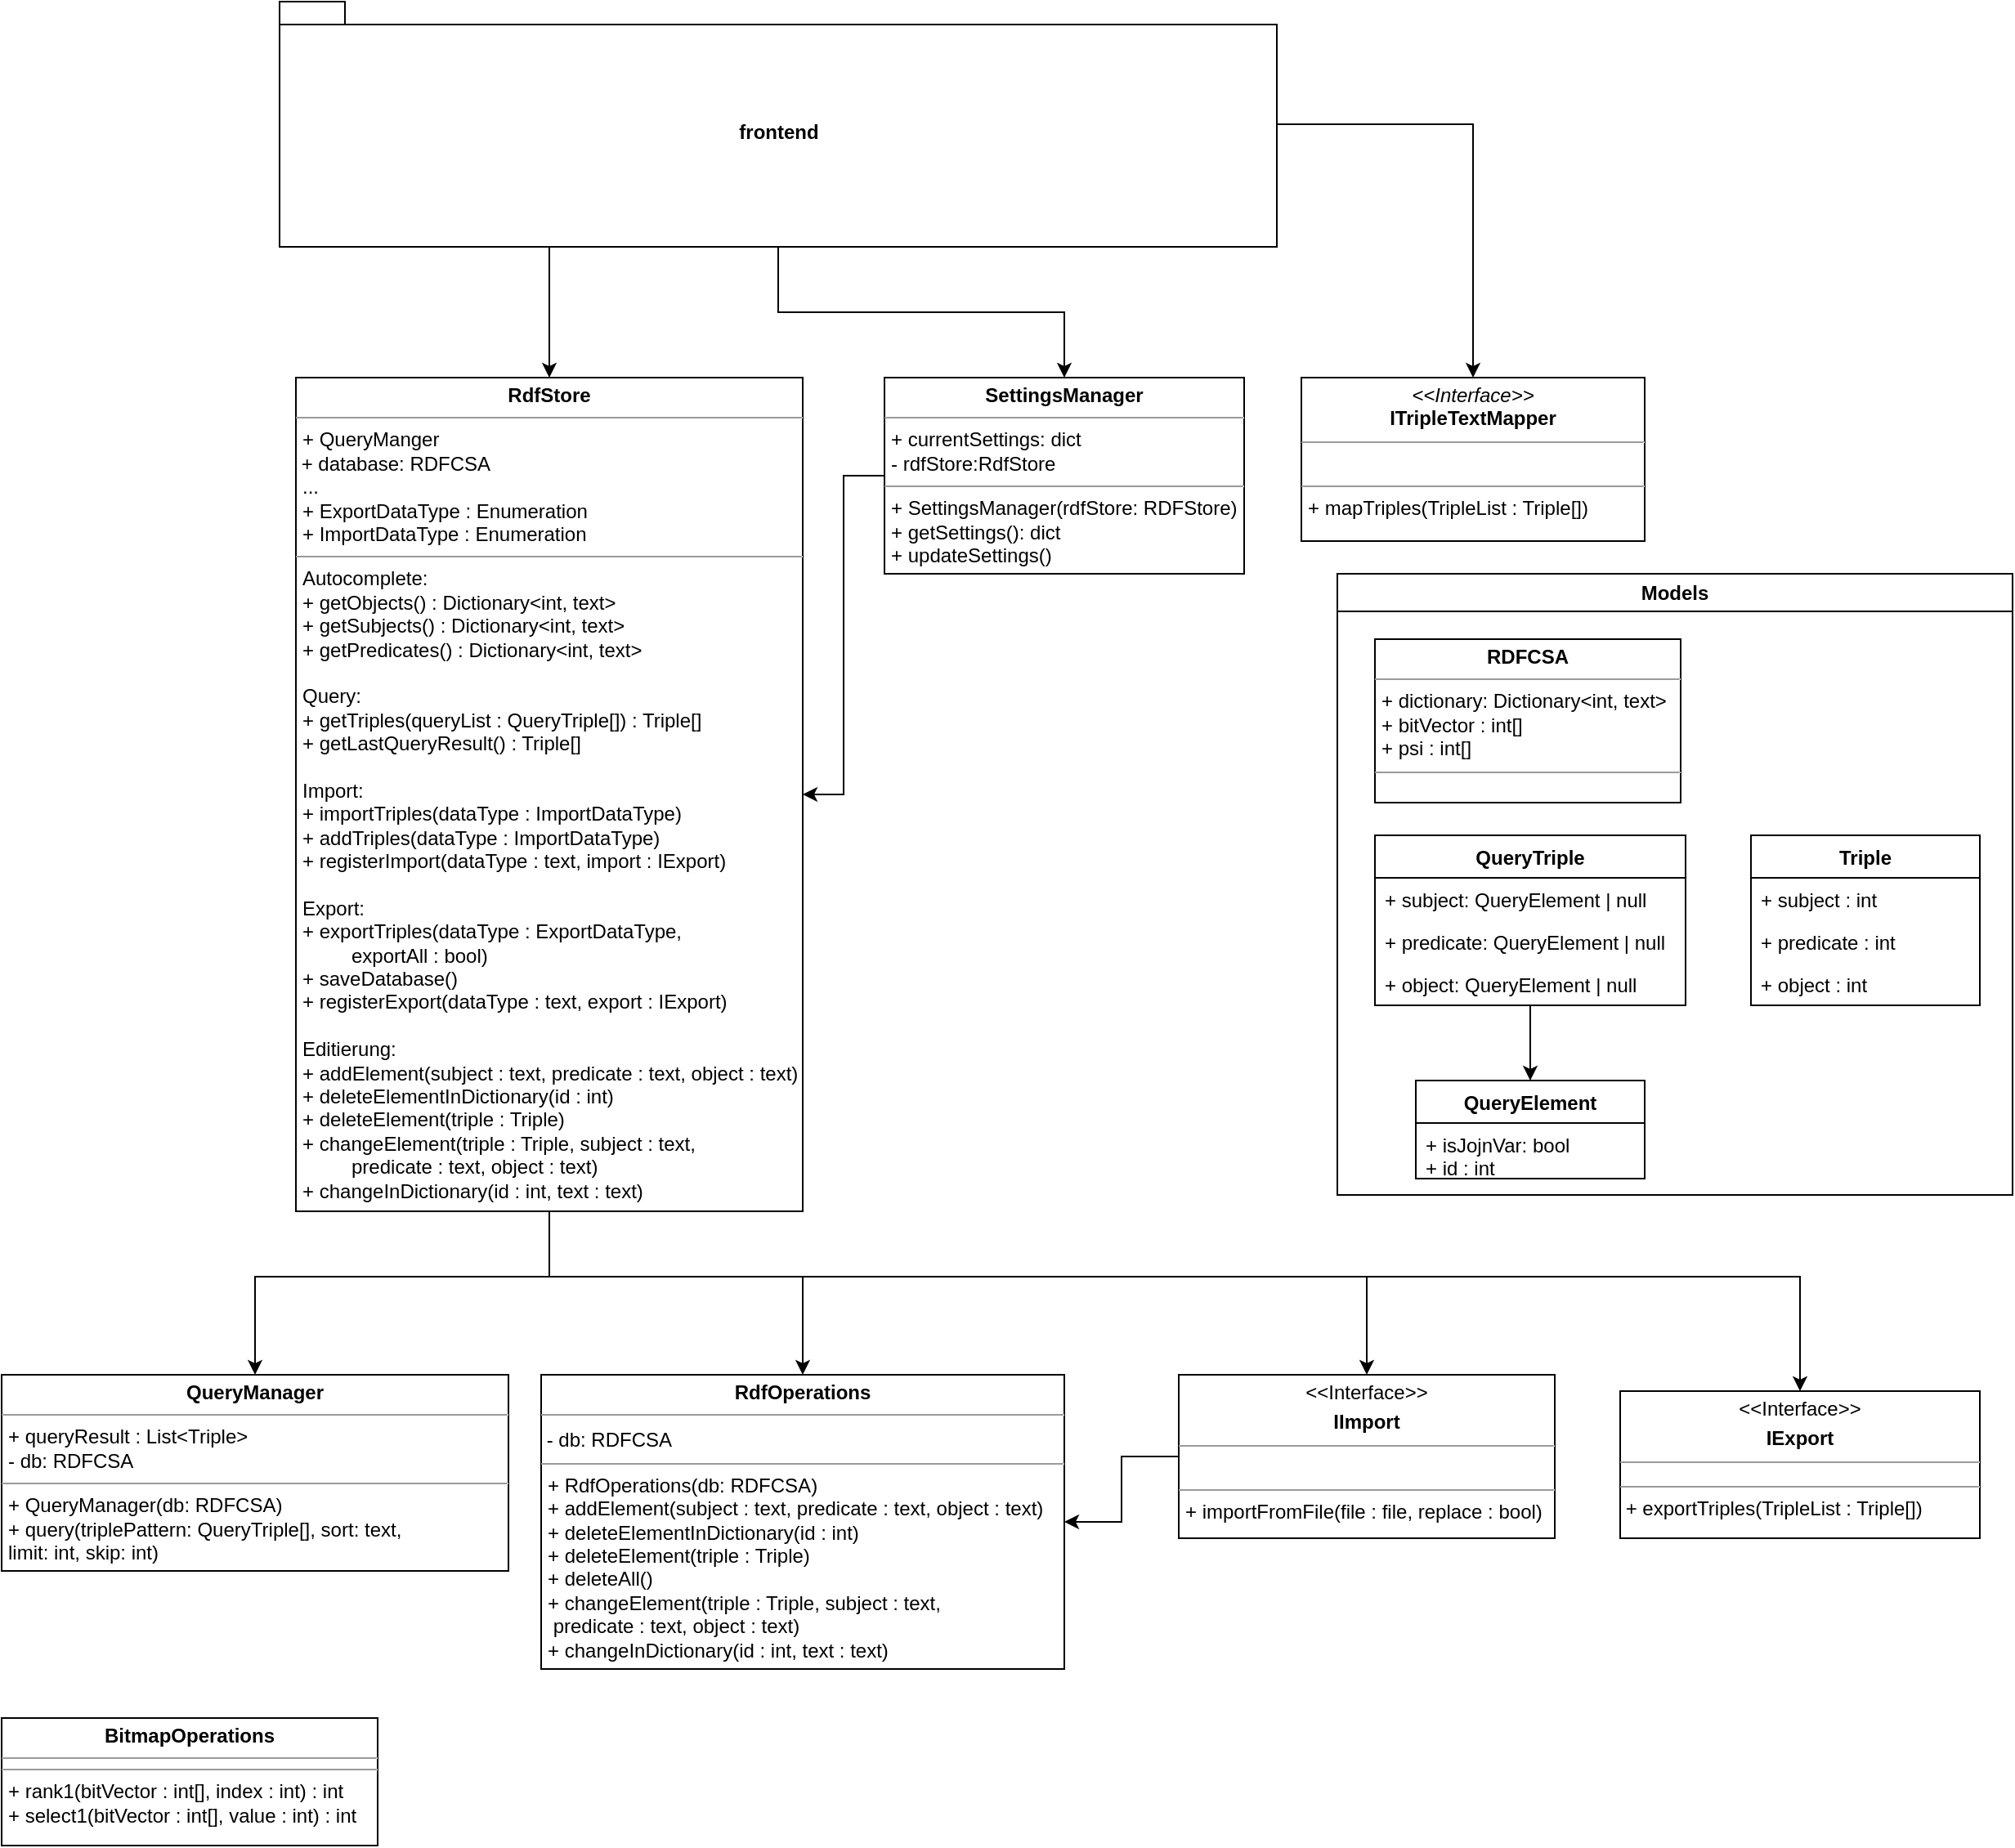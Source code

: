<mxfile>
    <diagram id="C5RBs43oDa-KdzZeNtuy" name="Page-1">
        <mxGraphModel dx="1012" dy="1950" grid="1" gridSize="10" guides="1" tooltips="1" connect="1" arrows="1" fold="1" page="1" pageScale="1" pageWidth="827" pageHeight="1169" math="0" shadow="0">
            <root>
                <mxCell id="WIyWlLk6GJQsqaUBKTNV-0"/>
                <mxCell id="WIyWlLk6GJQsqaUBKTNV-1" parent="WIyWlLk6GJQsqaUBKTNV-0"/>
                <mxCell id="ksct2FoLz4-Pp1DVBRRW-23" value="&lt;p style=&quot;margin:0px;margin-top:4px;text-align:center;&quot;&gt;&lt;b&gt;QueryManager&lt;br&gt;&lt;/b&gt;&lt;/p&gt;&lt;hr size=&quot;1&quot;&gt;&lt;p style=&quot;margin:0px;margin-left:4px;&quot;&gt;+ queryResult : List&amp;lt;Triple&amp;gt;&lt;/p&gt;&lt;p style=&quot;margin:0px;margin-left:4px;&quot;&gt;- db: RDFCSA&lt;br&gt;&lt;/p&gt;&lt;hr size=&quot;1&quot;&gt;&lt;p style=&quot;margin:0px;margin-left:4px;&quot;&gt;+ QueryManager(db: RDFCSA)&lt;br&gt;&lt;/p&gt;&lt;p style=&quot;margin:0px;margin-left:4px;&quot;&gt;+ query(triplePattern: QueryTriple[]&lt;span style=&quot;background-color: initial;&quot;&gt;, sort: text,&lt;/span&gt;&lt;/p&gt;&lt;p style=&quot;margin:0px;margin-left:4px;&quot;&gt;&lt;span style=&quot;background-color: initial;&quot;&gt;&lt;span style=&quot;&quot;&gt;&#9;&lt;/span&gt;limit: int, skip: int)&lt;/span&gt;&lt;/p&gt;" style="verticalAlign=top;align=left;overflow=fill;fontSize=12;fontFamily=Helvetica;html=1;" parent="WIyWlLk6GJQsqaUBKTNV-1" vertex="1">
                    <mxGeometry x="10" y="110" width="310" height="120" as="geometry"/>
                </mxCell>
                <mxCell id="awAkB3Ldjf421eHRIewC-21" value="" style="edgeStyle=orthogonalEdgeStyle;rounded=0;orthogonalLoop=1;jettySize=auto;html=1;endArrow=classic;endFill=1;" parent="WIyWlLk6GJQsqaUBKTNV-1" source="ksct2FoLz4-Pp1DVBRRW-25" target="ksct2FoLz4-Pp1DVBRRW-37" edge="1">
                    <mxGeometry relative="1" as="geometry"/>
                </mxCell>
                <mxCell id="ksct2FoLz4-Pp1DVBRRW-25" value="&lt;p style=&quot;margin:0px;margin-top:4px;text-align:center;&quot;&gt;&amp;lt;&amp;lt;Interface&amp;gt;&amp;gt;&lt;/p&gt;&lt;p style=&quot;margin:0px;margin-top:4px;text-align:center;&quot;&gt;&lt;b&gt;IImport&lt;/b&gt;&lt;/p&gt;&lt;hr size=&quot;1&quot;&gt;&lt;p style=&quot;margin:0px;margin-left:4px;&quot;&gt;&lt;br&gt;&lt;/p&gt;&lt;hr size=&quot;1&quot;&gt;&lt;p style=&quot;margin:0px;margin-left:4px;&quot;&gt;+ importFromFile(file : file, replace : bool)&lt;/p&gt;" style="verticalAlign=top;align=left;overflow=fill;fontSize=12;fontFamily=Helvetica;html=1;" parent="WIyWlLk6GJQsqaUBKTNV-1" vertex="1">
                    <mxGeometry x="730" y="110" width="230" height="100" as="geometry"/>
                </mxCell>
                <mxCell id="ksct2FoLz4-Pp1DVBRRW-33" style="edgeStyle=orthogonalEdgeStyle;rounded=0;orthogonalLoop=1;jettySize=auto;html=1;endArrow=classic;endFill=1;entryX=0.5;entryY=0;entryDx=0;entryDy=0;" parent="WIyWlLk6GJQsqaUBKTNV-1" source="ksct2FoLz4-Pp1DVBRRW-31" target="ksct2FoLz4-Pp1DVBRRW-32" edge="1">
                    <mxGeometry relative="1" as="geometry">
                        <Array as="points">
                            <mxPoint x="345" y="50"/>
                            <mxPoint x="1110" y="50"/>
                        </Array>
                    </mxGeometry>
                </mxCell>
                <mxCell id="ksct2FoLz4-Pp1DVBRRW-34" style="edgeStyle=orthogonalEdgeStyle;rounded=0;orthogonalLoop=1;jettySize=auto;html=1;endArrow=classic;endFill=1;entryX=0.5;entryY=0;entryDx=0;entryDy=0;" parent="WIyWlLk6GJQsqaUBKTNV-1" source="ksct2FoLz4-Pp1DVBRRW-31" target="ksct2FoLz4-Pp1DVBRRW-23" edge="1">
                    <mxGeometry relative="1" as="geometry">
                        <mxPoint x="390" y="100" as="targetPoint"/>
                        <Array as="points">
                            <mxPoint x="345" y="50"/>
                            <mxPoint x="165" y="50"/>
                        </Array>
                    </mxGeometry>
                </mxCell>
                <mxCell id="awAkB3Ldjf421eHRIewC-5" style="edgeStyle=orthogonalEdgeStyle;rounded=0;orthogonalLoop=1;jettySize=auto;html=1;entryX=0.5;entryY=0;entryDx=0;entryDy=0;" parent="WIyWlLk6GJQsqaUBKTNV-1" source="ksct2FoLz4-Pp1DVBRRW-31" target="ksct2FoLz4-Pp1DVBRRW-25" edge="1">
                    <mxGeometry relative="1" as="geometry">
                        <Array as="points">
                            <mxPoint x="345" y="50"/>
                            <mxPoint x="845" y="50"/>
                        </Array>
                    </mxGeometry>
                </mxCell>
                <mxCell id="awAkB3Ldjf421eHRIewC-6" style="edgeStyle=orthogonalEdgeStyle;rounded=0;orthogonalLoop=1;jettySize=auto;html=1;entryX=0.5;entryY=0;entryDx=0;entryDy=0;" parent="WIyWlLk6GJQsqaUBKTNV-1" source="ksct2FoLz4-Pp1DVBRRW-31" target="ksct2FoLz4-Pp1DVBRRW-37" edge="1">
                    <mxGeometry relative="1" as="geometry">
                        <Array as="points">
                            <mxPoint x="345" y="50"/>
                            <mxPoint x="500" y="50"/>
                        </Array>
                    </mxGeometry>
                </mxCell>
                <mxCell id="ksct2FoLz4-Pp1DVBRRW-31" value="&lt;p style=&quot;margin:0px;margin-top:4px;text-align:center;&quot;&gt;&lt;b style=&quot;background-color: initial;&quot;&gt;RdfStore&lt;/b&gt;&lt;br&gt;&lt;/p&gt;&lt;hr size=&quot;1&quot;&gt;&lt;p style=&quot;margin:0px;margin-left:4px;&quot;&gt;+ QueryManger&lt;/p&gt;&lt;div&gt;&amp;nbsp;+ database: RDFCSA&lt;br&gt;&lt;/div&gt;&lt;p style=&quot;margin:0px;margin-left:4px;&quot;&gt;...&lt;/p&gt;&lt;p style=&quot;margin:0px;margin-left:4px;&quot;&gt;+ ExportDataType : Enumeration&lt;/p&gt;&lt;p style=&quot;margin:0px;margin-left:4px;&quot;&gt;+ ImportDataType : Enumeration&lt;/p&gt;&lt;hr size=&quot;1&quot;&gt;&lt;p style=&quot;margin:0px;margin-left:4px;&quot;&gt;Autocomplete:&lt;/p&gt;&lt;p style=&quot;margin:0px;margin-left:4px;&quot;&gt;+ getObjects() : Dictionary&amp;lt;int, text&amp;gt;&lt;/p&gt;&lt;p style=&quot;margin:0px;margin-left:4px;&quot;&gt;+ getSubjects() : Dictionary&amp;lt;int, text&amp;gt;&lt;/p&gt;&lt;p style=&quot;margin:0px;margin-left:4px;&quot;&gt;+ getPredicates() : Dictionary&amp;lt;int, text&amp;gt;&lt;/p&gt;&lt;p style=&quot;margin:0px;margin-left:4px;&quot;&gt;&lt;br&gt;&lt;/p&gt;&lt;p style=&quot;margin:0px;margin-left:4px;&quot;&gt;Query:&lt;/p&gt;&lt;p style=&quot;margin:0px;margin-left:4px;&quot;&gt;+ getTriples(queryList : QueryTriple[]) : Triple[]&lt;/p&gt;&lt;p style=&quot;margin:0px;margin-left:4px;&quot;&gt;+ getLastQueryResult() : Triple[]&lt;/p&gt;&lt;p style=&quot;margin:0px;margin-left:4px;&quot;&gt;&lt;br&gt;&lt;/p&gt;&lt;p style=&quot;margin:0px;margin-left:4px;&quot;&gt;Import:&lt;/p&gt;&lt;p style=&quot;margin:0px;margin-left:4px;&quot;&gt;+ importTriples(dataType : ImportDataType)&lt;/p&gt;&lt;p style=&quot;margin:0px;margin-left:4px;&quot;&gt;+ addTriples(dataType : ImportDataType)&lt;/p&gt;&lt;p style=&quot;margin:0px;margin-left:4px;&quot;&gt;+ registerImport(dataType : text, import : IExport)&lt;br&gt;&lt;/p&gt;&lt;p style=&quot;margin:0px;margin-left:4px;&quot;&gt;&lt;br&gt;&lt;/p&gt;&lt;p style=&quot;margin:0px;margin-left:4px;&quot;&gt;Export:&lt;/p&gt;&lt;p style=&quot;margin:0px;margin-left:4px;&quot;&gt;+ exportTriples(dataType : ExportDataType,&amp;nbsp;&lt;/p&gt;&lt;p style=&quot;margin:0px;margin-left:4px;&quot;&gt;&lt;span style=&quot;&quot;&gt;&#9;&lt;/span&gt;&lt;span style=&quot;white-space: pre;&quot;&gt;&#9;&lt;/span&gt;&amp;nbsp;exportAll : bool)&lt;/p&gt;&lt;p style=&quot;margin:0px;margin-left:4px;&quot;&gt;+ saveDatabase()&lt;/p&gt;&lt;p style=&quot;margin:0px;margin-left:4px;&quot;&gt;+ registerExport(dataType : text, export : IExport)&lt;/p&gt;&lt;p style=&quot;margin:0px;margin-left:4px;&quot;&gt;&lt;br&gt;&lt;/p&gt;&lt;p style=&quot;margin:0px;margin-left:4px;&quot;&gt;Editierung:&lt;/p&gt;&lt;p style=&quot;margin:0px;margin-left:4px;&quot;&gt;+ addElement(subject : text, predicate : text, object : text)&lt;/p&gt;&lt;p style=&quot;margin:0px;margin-left:4px;&quot;&gt;+ deleteElementInDictionary(id : int)&lt;/p&gt;&lt;p style=&quot;margin:0px;margin-left:4px;&quot;&gt;&lt;span style=&quot;background-color: initial;&quot;&gt;+ deleteElement(triple : Triple)&lt;/span&gt;&lt;/p&gt;&lt;p style=&quot;margin:0px;margin-left:4px;&quot;&gt;&lt;span style=&quot;background-color: initial;&quot;&gt;+ changeElement(triple : Triple, subject : text,&lt;/span&gt;&lt;/p&gt;&lt;p style=&quot;margin:0px;margin-left:4px;&quot;&gt;&lt;span style=&quot;background-color: initial;&quot;&gt;&lt;span style=&quot;&quot;&gt;&#9;&lt;/span&gt;&lt;span style=&quot;white-space: pre;&quot;&gt;&#9;&lt;/span&gt;&amp;nbsp;predicate : text, object : text)&lt;/span&gt;&lt;/p&gt;&lt;p style=&quot;margin:0px;margin-left:4px;&quot;&gt;+ changeInDictionary(id : int, text : text)&lt;/p&gt;" style="verticalAlign=top;align=left;overflow=fill;fontSize=12;fontFamily=Helvetica;html=1;" parent="WIyWlLk6GJQsqaUBKTNV-1" vertex="1">
                    <mxGeometry x="190" y="-500" width="310" height="510" as="geometry"/>
                </mxCell>
                <mxCell id="ksct2FoLz4-Pp1DVBRRW-32" value="&lt;p style=&quot;margin:0px;margin-top:4px;text-align:center;&quot;&gt;&amp;lt;&amp;lt;Interface&amp;gt;&amp;gt;&lt;/p&gt;&lt;p style=&quot;margin:0px;margin-top:4px;text-align:center;&quot;&gt;&lt;b&gt;IExport&lt;/b&gt;&lt;/p&gt;&lt;hr size=&quot;1&quot;&gt;&lt;div style=&quot;height:2px;&quot;&gt;&lt;/div&gt;&lt;hr size=&quot;1&quot;&gt;&lt;div style=&quot;height:2px;&quot;&gt;&amp;nbsp;+ exportTriples(TripleList : Triple[])&lt;/div&gt;" style="verticalAlign=top;align=left;overflow=fill;fontSize=12;fontFamily=Helvetica;html=1;" parent="WIyWlLk6GJQsqaUBKTNV-1" vertex="1">
                    <mxGeometry x="1000" y="120" width="220" height="90" as="geometry"/>
                </mxCell>
                <mxCell id="awAkB3Ldjf421eHRIewC-1" value="" style="endArrow=classic;html=1;rounded=0;entryX=0.5;entryY=0;entryDx=0;entryDy=0;" parent="WIyWlLk6GJQsqaUBKTNV-1" target="ksct2FoLz4-Pp1DVBRRW-31" edge="1">
                    <mxGeometry width="50" height="50" relative="1" as="geometry">
                        <mxPoint x="345" y="-580" as="sourcePoint"/>
                        <mxPoint x="560" y="-510" as="targetPoint"/>
                    </mxGeometry>
                </mxCell>
                <mxCell id="awAkB3Ldjf421eHRIewC-2" value="&lt;p style=&quot;margin:0px;margin-top:4px;text-align:center;&quot;&gt;&lt;i&gt;&amp;lt;&amp;lt;Interface&amp;gt;&amp;gt;&lt;/i&gt;&lt;br&gt;&lt;b&gt;ITripleTextMapper&lt;/b&gt;&lt;/p&gt;&lt;hr size=&quot;1&quot;&gt;&lt;p style=&quot;margin:0px;margin-left:4px;&quot;&gt;&lt;br&gt;&lt;/p&gt;&lt;hr size=&quot;1&quot;&gt;&lt;p style=&quot;margin:0px;margin-left:4px;&quot;&gt;+ mapTriples(TripleList : Triple[])&lt;br&gt;&lt;/p&gt;" style="verticalAlign=top;align=left;overflow=fill;fontSize=12;fontFamily=Helvetica;html=1;" parent="WIyWlLk6GJQsqaUBKTNV-1" vertex="1">
                    <mxGeometry x="805" y="-500" width="210" height="100" as="geometry"/>
                </mxCell>
                <mxCell id="ksct2FoLz4-Pp1DVBRRW-37" value="&lt;p style=&quot;margin:0px;margin-top:4px;text-align:center;&quot;&gt;&lt;b&gt;RdfOperations&lt;/b&gt;&lt;br&gt;&lt;/p&gt;&lt;hr size=&quot;1&quot;&gt;&lt;div style=&quot;height:2px;&quot;&gt;&lt;/div&gt;&amp;nbsp;- db: RDFCSA&lt;br&gt;&lt;hr size=&quot;1&quot;&gt;&lt;div style=&quot;height:2px;&quot;&gt;&lt;p style=&quot;border-color: var(--border-color); margin: 0px 0px 0px 4px;&quot;&gt;+ RdfOperations(db: RDFCSA)&lt;br&gt;&lt;/p&gt;&lt;p style=&quot;border-color: var(--border-color); margin: 0px 0px 0px 4px;&quot;&gt;+ addElement(subject : text, predicate : text, object : text)&lt;/p&gt;&lt;p style=&quot;border-color: var(--border-color); margin: 0px 0px 0px 4px;&quot;&gt;+ deleteElementInDictionary(id : int)&lt;/p&gt;&lt;p style=&quot;border-color: var(--border-color); margin: 0px 0px 0px 4px;&quot;&gt;&lt;span style=&quot;background-color: initial;&quot;&gt;+ deleteElement(triple : Triple)&lt;/span&gt;&lt;/p&gt;&lt;p style=&quot;border-color: var(--border-color); margin: 0px 0px 0px 4px;&quot;&gt;+ deleteAll()&lt;/p&gt;&lt;p style=&quot;border-color: var(--border-color); margin: 0px 0px 0px 4px;&quot;&gt;+ changeElement(triple : Triple, subject : text,&lt;/p&gt;&lt;p style=&quot;border-color: var(--border-color); margin: 0px 0px 0px 4px;&quot;&gt;&lt;span style=&quot;&quot;&gt;&#9;&lt;/span&gt;&amp;nbsp;predicate : text, object : text)&lt;/p&gt;&lt;p style=&quot;border-color: var(--border-color); margin: 0px 0px 0px 4px;&quot;&gt;+ changeInDictionary(id : int, text : text)&lt;/p&gt;&lt;/div&gt;" style="verticalAlign=top;align=left;overflow=fill;fontSize=12;fontFamily=Helvetica;html=1;" parent="WIyWlLk6GJQsqaUBKTNV-1" vertex="1">
                    <mxGeometry x="340" y="110" width="320" height="180" as="geometry"/>
                </mxCell>
                <mxCell id="YGVWdTLGzE4qA6hTR3_o-7" style="edgeStyle=orthogonalEdgeStyle;rounded=0;orthogonalLoop=1;jettySize=auto;html=1;startArrow=none;startFill=0;endArrow=classic;endFill=1;" parent="WIyWlLk6GJQsqaUBKTNV-1" source="awAkB3Ldjf421eHRIewC-22" target="YGVWdTLGzE4qA6hTR3_o-3" edge="1">
                    <mxGeometry relative="1" as="geometry"/>
                </mxCell>
                <mxCell id="YGVWdTLGzE4qA6hTR3_o-8" style="edgeStyle=orthogonalEdgeStyle;rounded=0;orthogonalLoop=1;jettySize=auto;html=1;startArrow=none;startFill=0;endArrow=classic;endFill=1;" parent="WIyWlLk6GJQsqaUBKTNV-1" source="awAkB3Ldjf421eHRIewC-22" target="awAkB3Ldjf421eHRIewC-2" edge="1">
                    <mxGeometry relative="1" as="geometry"/>
                </mxCell>
                <mxCell id="awAkB3Ldjf421eHRIewC-22" value="frontend" style="shape=folder;fontStyle=1;spacingTop=10;tabWidth=40;tabHeight=14;tabPosition=left;html=1;" parent="WIyWlLk6GJQsqaUBKTNV-1" vertex="1">
                    <mxGeometry x="180" y="-730" width="610" height="150" as="geometry"/>
                </mxCell>
                <mxCell id="YGVWdTLGzE4qA6hTR3_o-2" value="Models" style="swimlane;whiteSpace=wrap;html=1;" parent="WIyWlLk6GJQsqaUBKTNV-1" vertex="1">
                    <mxGeometry x="827" y="-380" width="413" height="380" as="geometry"/>
                </mxCell>
                <mxCell id="ksct2FoLz4-Pp1DVBRRW-9" value="&lt;p style=&quot;margin:0px;margin-top:4px;text-align:center;&quot;&gt;&lt;b&gt;RDFCSA&lt;/b&gt;&lt;/p&gt;&lt;hr size=&quot;1&quot;&gt;&lt;p style=&quot;margin:0px;margin-left:4px;&quot;&gt;+ dictionary: Dictionary&amp;lt;int, text&amp;gt;&lt;br&gt;&lt;/p&gt;&lt;p style=&quot;margin:0px;margin-left:4px;&quot;&gt;+ bitVector : int[]&lt;/p&gt;&lt;p style=&quot;margin:0px;margin-left:4px;&quot;&gt;+ psi : int[]&lt;/p&gt;&lt;hr size=&quot;1&quot;&gt;" style="verticalAlign=top;align=left;overflow=fill;fontSize=12;fontFamily=Helvetica;html=1;" parent="YGVWdTLGzE4qA6hTR3_o-2" vertex="1">
                    <mxGeometry x="23" y="40" width="187" height="100" as="geometry"/>
                </mxCell>
                <mxCell id="awAkB3Ldjf421eHRIewC-19" style="edgeStyle=orthogonalEdgeStyle;rounded=0;orthogonalLoop=1;jettySize=auto;html=1;entryX=0.5;entryY=0;entryDx=0;entryDy=0;endArrow=classic;endFill=1;" parent="WIyWlLk6GJQsqaUBKTNV-1" source="ksct2FoLz4-Pp1DVBRRW-27" target="ksct2FoLz4-Pp1DVBRRW-46" edge="1">
                    <mxGeometry relative="1" as="geometry"/>
                </mxCell>
                <mxCell id="ksct2FoLz4-Pp1DVBRRW-27" value="QueryTriple" style="swimlane;fontStyle=1;childLayout=stackLayout;horizontal=1;startSize=26;fillColor=none;horizontalStack=0;resizeParent=1;resizeParentMax=0;resizeLast=0;collapsible=1;marginBottom=0;" parent="WIyWlLk6GJQsqaUBKTNV-1" vertex="1">
                    <mxGeometry x="850" y="-220" width="190" height="104" as="geometry">
                        <mxRectangle x="600" y="-104" width="70" height="30" as="alternateBounds"/>
                    </mxGeometry>
                </mxCell>
                <mxCell id="ksct2FoLz4-Pp1DVBRRW-28" value="+ subject: QueryElement | null" style="text;strokeColor=none;fillColor=none;align=left;verticalAlign=top;spacingLeft=4;spacingRight=4;overflow=hidden;rotatable=0;points=[[0,0.5],[1,0.5]];portConstraint=eastwest;" parent="ksct2FoLz4-Pp1DVBRRW-27" vertex="1">
                    <mxGeometry y="26" width="190" height="26" as="geometry"/>
                </mxCell>
                <mxCell id="ksct2FoLz4-Pp1DVBRRW-29" value="+ predicate: QueryElement | null" style="text;strokeColor=none;fillColor=none;align=left;verticalAlign=top;spacingLeft=4;spacingRight=4;overflow=hidden;rotatable=0;points=[[0,0.5],[1,0.5]];portConstraint=eastwest;" parent="ksct2FoLz4-Pp1DVBRRW-27" vertex="1">
                    <mxGeometry y="52" width="190" height="26" as="geometry"/>
                </mxCell>
                <mxCell id="ksct2FoLz4-Pp1DVBRRW-30" value="+ object: QueryElement | null" style="text;strokeColor=none;fillColor=none;align=left;verticalAlign=top;spacingLeft=4;spacingRight=4;overflow=hidden;rotatable=0;points=[[0,0.5],[1,0.5]];portConstraint=eastwest;" parent="ksct2FoLz4-Pp1DVBRRW-27" vertex="1">
                    <mxGeometry y="78" width="190" height="26" as="geometry"/>
                </mxCell>
                <mxCell id="ksct2FoLz4-Pp1DVBRRW-46" value="QueryElement" style="swimlane;fontStyle=1;childLayout=stackLayout;horizontal=1;startSize=26;fillColor=none;horizontalStack=0;resizeParent=1;resizeParentMax=0;resizeLast=0;collapsible=1;marginBottom=0;" parent="WIyWlLk6GJQsqaUBKTNV-1" vertex="1">
                    <mxGeometry x="875" y="-70" width="140" height="60" as="geometry"/>
                </mxCell>
                <mxCell id="ksct2FoLz4-Pp1DVBRRW-47" value="+ isJojnVar: bool&#10;+ id : int" style="text;strokeColor=none;fillColor=none;align=left;verticalAlign=top;spacingLeft=4;spacingRight=4;overflow=hidden;rotatable=0;points=[[0,0.5],[1,0.5]];portConstraint=eastwest;" parent="ksct2FoLz4-Pp1DVBRRW-46" vertex="1">
                    <mxGeometry y="26" width="140" height="34" as="geometry"/>
                </mxCell>
                <mxCell id="awAkB3Ldjf421eHRIewC-13" value="Triple" style="swimlane;fontStyle=1;childLayout=stackLayout;horizontal=1;startSize=26;fillColor=none;horizontalStack=0;resizeParent=1;resizeParentMax=0;resizeLast=0;collapsible=1;marginBottom=0;" parent="WIyWlLk6GJQsqaUBKTNV-1" vertex="1">
                    <mxGeometry x="1080" y="-220" width="140" height="104" as="geometry">
                        <mxRectangle x="600" y="-104" width="70" height="30" as="alternateBounds"/>
                    </mxGeometry>
                </mxCell>
                <mxCell id="awAkB3Ldjf421eHRIewC-14" value="+ subject : int" style="text;strokeColor=none;fillColor=none;align=left;verticalAlign=top;spacingLeft=4;spacingRight=4;overflow=hidden;rotatable=0;points=[[0,0.5],[1,0.5]];portConstraint=eastwest;" parent="awAkB3Ldjf421eHRIewC-13" vertex="1">
                    <mxGeometry y="26" width="140" height="26" as="geometry"/>
                </mxCell>
                <mxCell id="awAkB3Ldjf421eHRIewC-15" value="+ predicate : int" style="text;strokeColor=none;fillColor=none;align=left;verticalAlign=top;spacingLeft=4;spacingRight=4;overflow=hidden;rotatable=0;points=[[0,0.5],[1,0.5]];portConstraint=eastwest;" parent="awAkB3Ldjf421eHRIewC-13" vertex="1">
                    <mxGeometry y="52" width="140" height="26" as="geometry"/>
                </mxCell>
                <mxCell id="awAkB3Ldjf421eHRIewC-16" value="+ object : int" style="text;strokeColor=none;fillColor=none;align=left;verticalAlign=top;spacingLeft=4;spacingRight=4;overflow=hidden;rotatable=0;points=[[0,0.5],[1,0.5]];portConstraint=eastwest;" parent="awAkB3Ldjf421eHRIewC-13" vertex="1">
                    <mxGeometry y="78" width="140" height="26" as="geometry"/>
                </mxCell>
                <mxCell id="awAkB3Ldjf421eHRIewC-8" value="&lt;p style=&quot;margin:0px;margin-top:4px;text-align:center;&quot;&gt;&lt;b&gt;BitmapOperations&lt;/b&gt;&lt;/p&gt;&lt;hr size=&quot;1&quot;&gt;&lt;hr size=&quot;1&quot;&gt;&lt;p style=&quot;margin:0px;margin-left:4px;&quot;&gt;+ rank1(bitVector : int[], index : int) : int&lt;/p&gt;&lt;p style=&quot;margin:0px;margin-left:4px;&quot;&gt;+ select1(bitVector : int[], value : int) : int&lt;/p&gt;" style="verticalAlign=top;align=left;overflow=fill;fontSize=12;fontFamily=Helvetica;html=1;" parent="WIyWlLk6GJQsqaUBKTNV-1" vertex="1">
                    <mxGeometry x="10" y="320" width="230" height="78" as="geometry"/>
                </mxCell>
                <mxCell id="YGVWdTLGzE4qA6hTR3_o-6" value="" style="edgeStyle=orthogonalEdgeStyle;rounded=0;orthogonalLoop=1;jettySize=auto;html=1;startArrow=none;startFill=0;endArrow=classic;endFill=1;" parent="WIyWlLk6GJQsqaUBKTNV-1" source="YGVWdTLGzE4qA6hTR3_o-3" target="ksct2FoLz4-Pp1DVBRRW-31" edge="1">
                    <mxGeometry relative="1" as="geometry"/>
                </mxCell>
                <mxCell id="YGVWdTLGzE4qA6hTR3_o-3" value="&lt;p style=&quot;margin:0px;margin-top:4px;text-align:center;&quot;&gt;&lt;b&gt;SettingsManager&lt;br&gt;&lt;/b&gt;&lt;/p&gt;&lt;hr size=&quot;1&quot;&gt;&lt;p style=&quot;margin:0px;margin-left:4px;&quot;&gt;+ currentSettings: dict&lt;/p&gt;&lt;p style=&quot;margin:0px;margin-left:4px;&quot;&gt;- rdfStore:RdfStore&lt;/p&gt;&lt;hr size=&quot;1&quot;&gt;&lt;p style=&quot;margin:0px;margin-left:4px;&quot;&gt;+ SettingsManager(rdfStore: RDFStore)&lt;br&gt;&lt;/p&gt;&lt;p style=&quot;margin:0px;margin-left:4px;&quot;&gt;+ getSettings(): dict&lt;/p&gt;&lt;p style=&quot;margin:0px;margin-left:4px;&quot;&gt;+ updateSettings()&lt;br&gt;&lt;/p&gt;" style="verticalAlign=top;align=left;overflow=fill;fontSize=12;fontFamily=Helvetica;html=1;" parent="WIyWlLk6GJQsqaUBKTNV-1" vertex="1">
                    <mxGeometry x="550" y="-500" width="220" height="120" as="geometry"/>
                </mxCell>
            </root>
        </mxGraphModel>
    </diagram>
</mxfile>